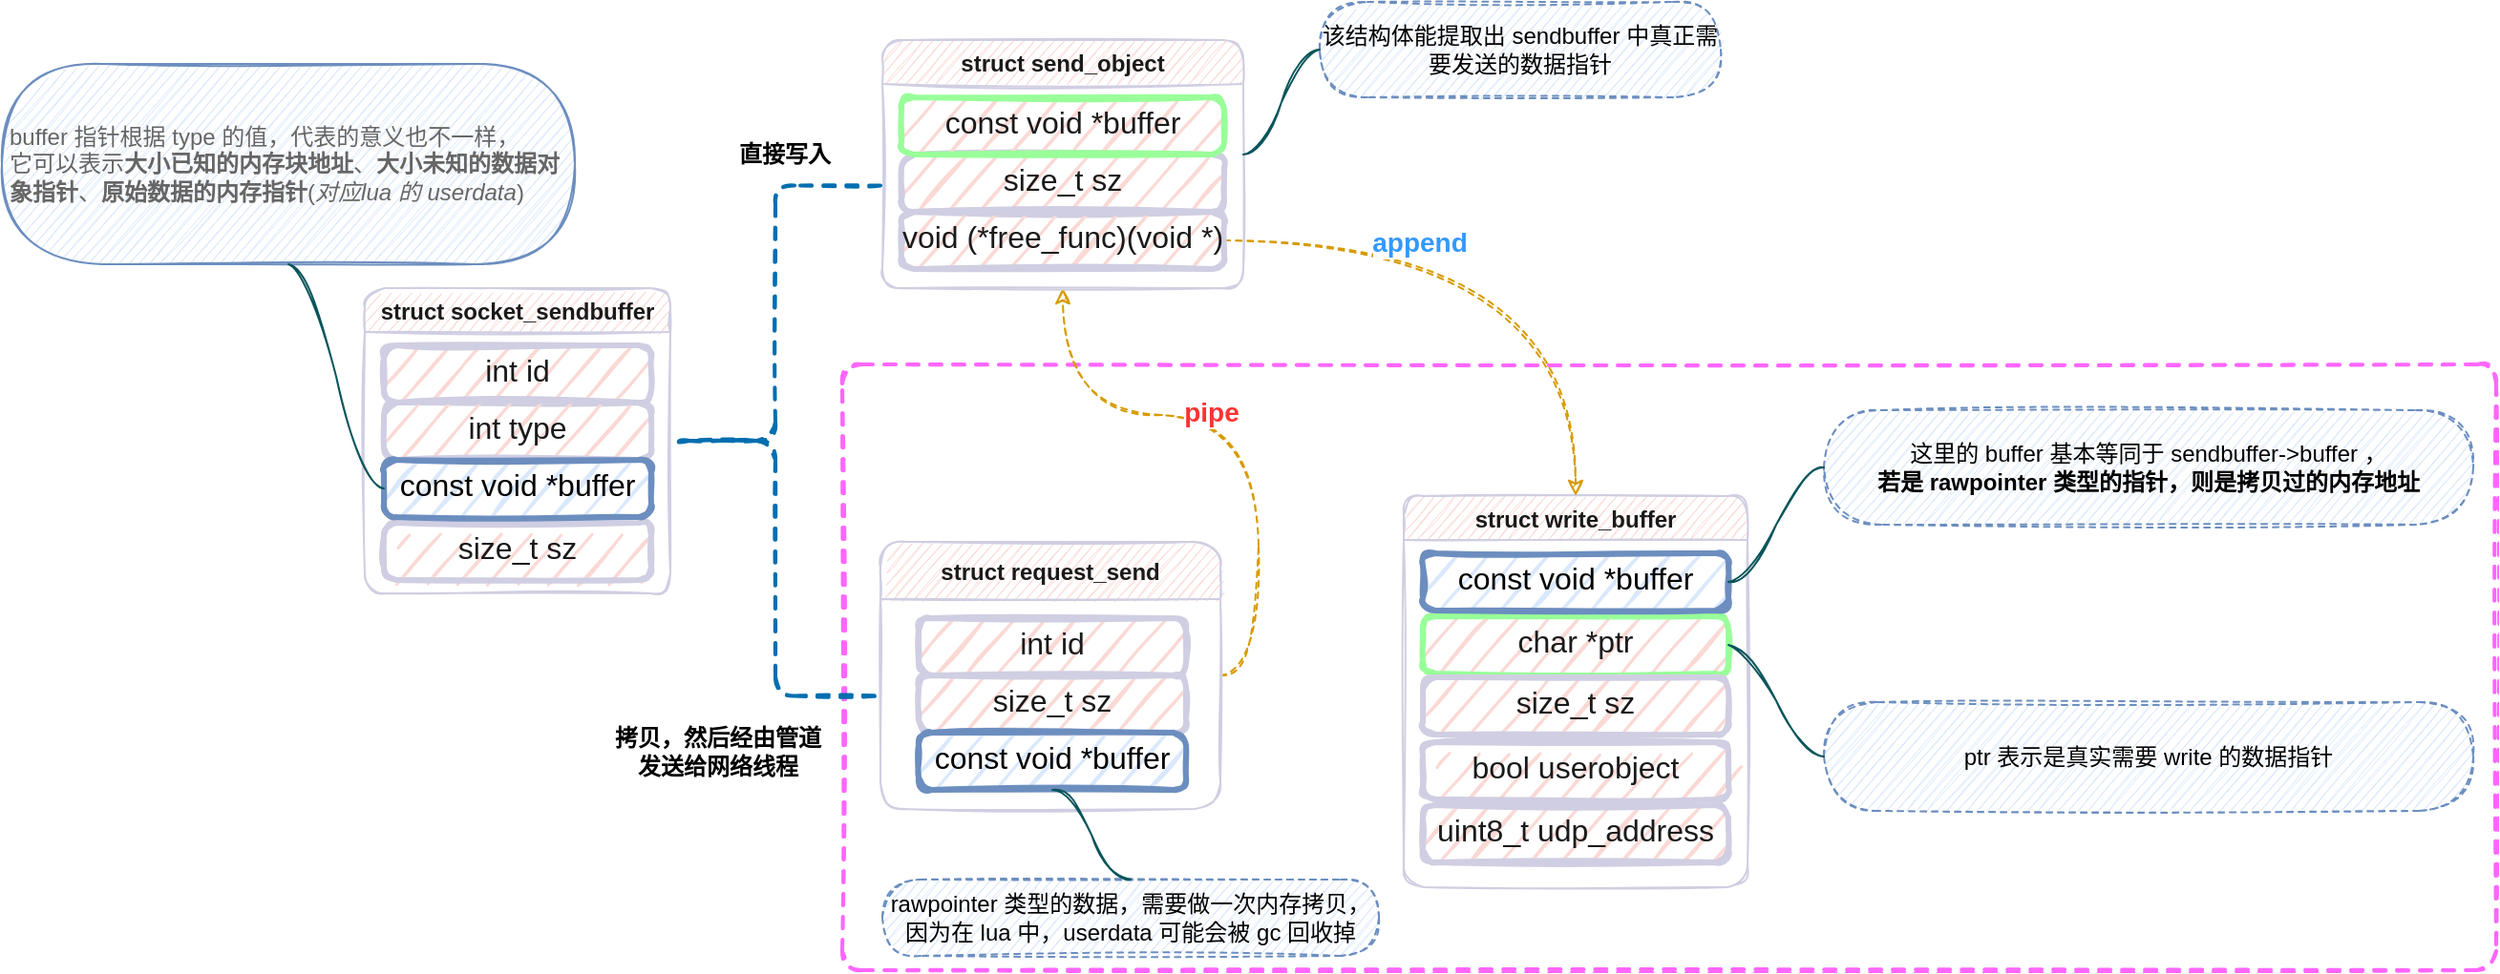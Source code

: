<mxfile version="13.9.9" type="device"><diagram name="Page-1" id="c7558073-3199-34d8-9f00-42111426c3f3"><mxGraphModel dx="989" dy="1899" grid="1" gridSize="10" guides="1" tooltips="1" connect="1" arrows="1" fold="1" page="1" pageScale="1" pageWidth="826" pageHeight="1169" math="0" shadow="0"><root><mxCell id="0"/><mxCell id="1" parent="0"/><mxCell id="jDx_s9vcBl2GtgMNGPy5-6" value="" style="shape=mxgraph.mockup.containers.marginRect;rectMarginTop=10;strokeWidth=2;dashed=1;rounded=1;arcSize=5;recursiveResize=0;fillColor=none;sketch=1;strokeColor=#FF66FF;" vertex="1" parent="1"><mxGeometry x="510" y="110" width="866" height="327.5" as="geometry"/></mxCell><mxCell id="6" value="&lt;p style=&quot;margin: 4px 0px 0px ; text-align: center&quot;&gt;&lt;span style=&quot;font-size: 16px&quot;&gt;int id&lt;/span&gt;&lt;br&gt;&lt;/p&gt;&lt;p style=&quot;margin: 4px 0px 0px ; text-align: center&quot;&gt;&lt;br&gt;&lt;/p&gt;" style="verticalAlign=middle;align=center;overflow=fill;fontSize=12;fontFamily=Helvetica;html=1;fontStyle=0;strokeWidth=3;fillColor=#FAD9D5;arcSize=22;spacingTop=0;spacingBottom=0;rounded=1;strokeColor=#D0CEE2;fontColor=#1A1A1A;sketch=1;" parent="1" vertex="1"><mxGeometry x="270" y="110" width="140" height="30" as="geometry"/></mxCell><mxCell id="GGpCeuplIJQ4EV_8isBT-96" value="&lt;p style=&quot;margin: 4px 0px 0px ; text-align: center&quot;&gt;&lt;span style=&quot;font-size: 16px&quot;&gt;int type&lt;/span&gt;&lt;/p&gt;" style="verticalAlign=middle;align=center;overflow=fill;fontSize=12;fontFamily=Helvetica;html=1;fontStyle=0;strokeWidth=3;fillColor=#FAD9D5;arcSize=22;spacingTop=0;spacingBottom=0;rounded=1;strokeColor=#D0CEE2;fontColor=#1A1A1A;sketch=1;" parent="1" vertex="1"><mxGeometry x="270" y="140" width="140" height="30" as="geometry"/></mxCell><mxCell id="GGpCeuplIJQ4EV_8isBT-98" value="&lt;p style=&quot;margin: 4px 0px 0px ; text-align: center&quot;&gt;&lt;span style=&quot;font-size: 16px&quot;&gt;size_t sz&lt;/span&gt;&lt;/p&gt;" style="verticalAlign=middle;align=center;overflow=fill;fontSize=12;fontFamily=Helvetica;html=1;fontStyle=0;strokeWidth=3;fillColor=#FAD9D5;arcSize=22;spacingTop=0;spacingBottom=0;rounded=1;strokeColor=#D0CEE2;fontColor=#1A1A1A;sketch=1;" parent="1" vertex="1"><mxGeometry x="270" y="203" width="140" height="30" as="geometry"/></mxCell><mxCell id="GGpCeuplIJQ4EV_8isBT-101" value="&lt;font color=&quot;#666666&quot;&gt;buffer 指针根据 type 的值，代表的意义也不一样，&lt;br&gt;它可以表示&lt;b&gt;大小已知的内存块地址&lt;/b&gt;、&lt;b&gt;大小未知的数据对象指针&lt;/b&gt;、&lt;b&gt;原始数据的内存指针&lt;/b&gt;(&lt;i&gt;对应lua 的 userdata&lt;/i&gt;)&lt;br&gt;&lt;/font&gt;" style="whiteSpace=wrap;html=1;arcSize=50;align=left;verticalAlign=middle;strokeWidth=1;autosize=0;spacing=4;treeFolding=0;treeMoving=1;newEdgeStyle={&quot;edgeStyle&quot;:&quot;entityRelationEdgeStyle&quot;,&quot;startArrow&quot;:&quot;none&quot;,&quot;endArrow&quot;:&quot;none&quot;,&quot;segment&quot;:10,&quot;curved&quot;:1};fontSize=12;rounded=1;fillColor=#dae8fc;strokeColor=#6c8ebf;rotatable=1;resizable=1;movable=1;expand=1;editable=1;recursiveResize=1;allowArrows=1;imageAspect=1;sketch=1;" parent="1" vertex="1"><mxGeometry x="70" y="-37.5" width="300" height="105" as="geometry"/></mxCell><mxCell id="GGpCeuplIJQ4EV_8isBT-103" value="&lt;p style=&quot;margin: 4px 0px 0px ; text-align: center&quot;&gt;&lt;span style=&quot;font-size: 16px&quot;&gt;int id&lt;/span&gt;&lt;/p&gt;" style="verticalAlign=middle;align=center;overflow=fill;fontSize=12;fontFamily=Helvetica;html=1;fontStyle=0;strokeWidth=3;fillColor=#FAD9D5;arcSize=22;spacingTop=0;spacingBottom=0;rounded=1;strokeColor=#D0CEE2;fontColor=#1A1A1A;sketch=1;" parent="1" vertex="1"><mxGeometry x="550" y="253" width="140" height="30" as="geometry"/></mxCell><mxCell id="GGpCeuplIJQ4EV_8isBT-104" value="&lt;p style=&quot;margin: 4px 0px 0px ; text-align: center&quot;&gt;&lt;span style=&quot;font-size: 16px&quot;&gt;size_t sz&lt;/span&gt;&lt;/p&gt;" style="verticalAlign=middle;align=center;overflow=fill;fontSize=12;fontFamily=Helvetica;html=1;fontStyle=0;strokeWidth=3;fillColor=#FAD9D5;arcSize=22;spacingTop=0;spacingBottom=0;rounded=1;strokeColor=#D0CEE2;fontColor=#1A1A1A;sketch=1;" parent="1" vertex="1"><mxGeometry x="550" y="283" width="140" height="30" as="geometry"/></mxCell><mxCell id="GGpCeuplIJQ4EV_8isBT-105" value="&lt;p style=&quot;margin: 4px 0px 0px ; text-align: center&quot;&gt;&lt;span style=&quot;font-size: 16px&quot;&gt;const void *buffer&lt;/span&gt;&lt;/p&gt;" style="verticalAlign=middle;align=center;overflow=fill;fontSize=12;fontFamily=Helvetica;html=1;fontStyle=0;strokeWidth=3;fillColor=#dae8fc;arcSize=22;spacingTop=0;spacingBottom=0;rounded=1;strokeColor=#6c8ebf;fontColor=#000000;sketch=1;" parent="1" vertex="1"><mxGeometry x="550" y="313" width="140" height="30" as="geometry"/></mxCell><mxCell id="GGpCeuplIJQ4EV_8isBT-107" value="struct socket_sendbuffer" style="swimlane;rounded=1;strokeColor=#D0CEE2;fillColor=#FAD9D5;fontColor=#1A1A1A;startSize=23;sketch=1;" parent="1" vertex="1"><mxGeometry x="260" y="80" width="160" height="160" as="geometry"/></mxCell><mxCell id="BjJzjQPe2ZxBbN9Rc6Wm-28" style="edgeStyle=orthogonalEdgeStyle;curved=1;rounded=0;sketch=1;orthogonalLoop=1;jettySize=auto;html=1;exitX=1;exitY=0.5;exitDx=0;exitDy=0;entryX=0.5;entryY=1;entryDx=0;entryDy=0;strokeColor=#d79b00;gradientColor=#ffa500;fillColor=#ffcd28;dashed=1;" parent="1" source="GGpCeuplIJQ4EV_8isBT-108" target="BjJzjQPe2ZxBbN9Rc6Wm-11" edge="1"><mxGeometry relative="1" as="geometry"/></mxCell><mxCell id="BjJzjQPe2ZxBbN9Rc6Wm-35" value="&lt;b&gt;&lt;font style=&quot;font-size: 14px&quot; color=&quot;#ff3333&quot;&gt;pipe&lt;/font&gt;&lt;/b&gt;" style="edgeLabel;html=1;align=center;verticalAlign=middle;resizable=0;points=[];" parent="BjJzjQPe2ZxBbN9Rc6Wm-28" vertex="1" connectable="0"><mxGeometry x="0.121" y="-2" relative="1" as="geometry"><mxPoint x="1" as="offset"/></mxGeometry></mxCell><mxCell id="GGpCeuplIJQ4EV_8isBT-108" value="struct request_send" style="swimlane;rounded=1;strokeColor=#D0CEE2;fillColor=#FAD9D5;fontColor=#1A1A1A;startSize=30;sketch=1;" parent="1" vertex="1"><mxGeometry x="530" y="213" width="178" height="140" as="geometry"/></mxCell><mxCell id="GGpCeuplIJQ4EV_8isBT-112" value="" style="shape=curlyBracket;whiteSpace=wrap;html=1;rounded=1;dashed=1;strokeColor=#006EAF;fillColor=#1ba1e2;size=0.5;fontColor=#ffffff;strokeWidth=2;sketch=1;" parent="1" vertex="1"><mxGeometry x="420" y="26.25" width="110" height="267.5" as="geometry"/></mxCell><mxCell id="GGpCeuplIJQ4EV_8isBT-123" value="&lt;p style=&quot;margin: 4px 0px 0px ; text-align: center&quot;&gt;&lt;span style=&quot;font-size: 16px&quot;&gt;char *ptr&lt;/span&gt;&lt;/p&gt;" style="verticalAlign=middle;align=center;overflow=fill;fontSize=12;fontFamily=Helvetica;html=1;fontStyle=0;strokeWidth=3;fillColor=#FAD9D5;arcSize=22;spacingTop=0;spacingBottom=0;rounded=1;strokeColor=#99FF99;fontColor=#1A1A1A;sketch=1;" parent="1" vertex="1"><mxGeometry x="814" y="252" width="160" height="30" as="geometry"/></mxCell><mxCell id="GGpCeuplIJQ4EV_8isBT-124" value="&lt;p style=&quot;margin: 4px 0px 0px ; text-align: center&quot;&gt;&lt;span style=&quot;font-size: 16px&quot;&gt;size_t sz&lt;/span&gt;&lt;/p&gt;" style="verticalAlign=middle;align=center;overflow=fill;fontSize=12;fontFamily=Helvetica;html=1;fontStyle=0;strokeWidth=3;fillColor=#FAD9D5;arcSize=22;spacingTop=0;spacingBottom=0;rounded=1;strokeColor=#D0CEE2;sketch=1;fontColor=#1A1A1A;" parent="1" vertex="1"><mxGeometry x="814" y="284" width="160" height="30" as="geometry"/></mxCell><mxCell id="GGpCeuplIJQ4EV_8isBT-126" value="struct write_buffer" style="swimlane;rounded=1;strokeColor=#D0CEE2;fillColor=#FAD9D5;fontColor=#1A1A1A;startSize=23;sketch=1;" parent="1" vertex="1"><mxGeometry x="804" y="189" width="180" height="205" as="geometry"/></mxCell><mxCell id="GGpCeuplIJQ4EV_8isBT-125" value="&lt;p style=&quot;margin: 4px 0px 0px ; text-align: center&quot;&gt;&lt;span style=&quot;font-size: 16px&quot;&gt;bool userobject&lt;/span&gt;&lt;br&gt;&lt;/p&gt;" style="verticalAlign=middle;align=center;overflow=fill;fontSize=12;fontFamily=Helvetica;html=1;fontStyle=0;strokeWidth=3;fillColor=#FAD9D5;arcSize=22;spacingTop=0;spacingBottom=0;rounded=1;strokeColor=#D0CEE2;fontColor=#1A1A1A;sketch=1;" parent="GGpCeuplIJQ4EV_8isBT-126" vertex="1"><mxGeometry x="10" y="129" width="160" height="30" as="geometry"/></mxCell><mxCell id="GGpCeuplIJQ4EV_8isBT-128" value="ptr 表示是真实需要 write 的数据指针" style="whiteSpace=wrap;rounded=1;arcSize=50;align=center;verticalAlign=middle;strokeWidth=1;autosize=1;spacing=4;treeFolding=1;treeMoving=1;newEdgeStyle={&quot;edgeStyle&quot;:&quot;entityRelationEdgeStyle&quot;,&quot;startArrow&quot;:&quot;none&quot;,&quot;endArrow&quot;:&quot;none&quot;,&quot;segment&quot;:10,&quot;curved&quot;:1};dashed=1;fillColor=#dae8fc;html=1;overflow=visible;expand=0;strokeColor=#6c8ebf;sketch=1;" parent="1" vertex="1"><mxGeometry x="1024" y="297" width="340" height="57" as="geometry"/></mxCell><mxCell id="GGpCeuplIJQ4EV_8isBT-129" value="" style="edgeStyle=entityRelationEdgeStyle;startArrow=none;endArrow=none;segment=10;curved=1;strokeColor=#09555B;fontColor=#1A1A1A;sketch=1;exitX=1;exitY=0.5;exitDx=0;exitDy=0;entryX=0;entryY=0.5;entryDx=0;entryDy=0;" parent="1" source="GGpCeuplIJQ4EV_8isBT-123" target="GGpCeuplIJQ4EV_8isBT-128" edge="1"><mxGeometry relative="1" as="geometry"><mxPoint x="974" y="289" as="sourcePoint"/><mxPoint x="1014" y="234" as="targetPoint"/></mxGeometry></mxCell><mxCell id="BjJzjQPe2ZxBbN9Rc6Wm-8" value="&lt;p style=&quot;margin: 4px 0px 0px ; text-align: center&quot;&gt;&lt;span style=&quot;font-size: 16px&quot;&gt;size_t sz&lt;/span&gt;&lt;br&gt;&lt;/p&gt;" style="verticalAlign=middle;align=center;overflow=fill;fontSize=12;fontFamily=Helvetica;html=1;fontStyle=0;strokeWidth=3;fillColor=#FAD9D5;arcSize=22;spacingTop=0;spacingBottom=0;rounded=1;strokeColor=#D0CEE2;fontColor=#1A1A1A;sketch=1;" parent="1" vertex="1"><mxGeometry x="541" y="10" width="169" height="30" as="geometry"/></mxCell><mxCell id="BjJzjQPe2ZxBbN9Rc6Wm-25" style="edgeStyle=orthogonalEdgeStyle;curved=1;rounded=0;sketch=1;orthogonalLoop=1;jettySize=auto;html=1;strokeColor=#d79b00;gradientColor=#ffa500;fillColor=#ffcd28;dashed=1;" parent="1" source="BjJzjQPe2ZxBbN9Rc6Wm-9" target="GGpCeuplIJQ4EV_8isBT-126" edge="1"><mxGeometry relative="1" as="geometry"><mxPoint x="770" y="55" as="targetPoint"/></mxGeometry></mxCell><mxCell id="BjJzjQPe2ZxBbN9Rc6Wm-36" value="append" style="edgeLabel;html=1;align=center;verticalAlign=middle;resizable=0;points=[];fontSize=14;fontStyle=1;fontColor=#3399FF;" parent="BjJzjQPe2ZxBbN9Rc6Wm-25" vertex="1" connectable="0"><mxGeometry x="-0.363" y="-1" relative="1" as="geometry"><mxPoint as="offset"/></mxGeometry></mxCell><mxCell id="BjJzjQPe2ZxBbN9Rc6Wm-9" value="&lt;p style=&quot;margin: 4px 0px 0px ; text-align: center&quot;&gt;&lt;span style=&quot;font-size: 16px&quot;&gt;void (*free_func)(void *)&lt;/span&gt;&lt;/p&gt;" style="verticalAlign=middle;align=center;overflow=fill;fontSize=12;fontFamily=Helvetica;html=1;fontStyle=0;strokeWidth=3;fillColor=#FAD9D5;arcSize=22;spacingTop=0;spacingBottom=0;rounded=1;strokeColor=#D0CEE2;fontColor=#1A1A1A;sketch=1;" parent="1" vertex="1"><mxGeometry x="541" y="40" width="169" height="30" as="geometry"/></mxCell><mxCell id="BjJzjQPe2ZxBbN9Rc6Wm-11" value="struct send_object" style="swimlane;rounded=1;strokeColor=#D0CEE2;fillColor=#FAD9D5;fontColor=#1A1A1A;startSize=23;sketch=1;" parent="1" vertex="1"><mxGeometry x="531" y="-50" width="189" height="130" as="geometry"/></mxCell><mxCell id="BjJzjQPe2ZxBbN9Rc6Wm-6" value="直接写入" style="text;html=1;strokeColor=none;align=center;verticalAlign=middle;whiteSpace=wrap;rounded=0;fontStyle=1;sketch=1;" parent="1" vertex="1"><mxGeometry x="450" width="60" height="20" as="geometry"/></mxCell><mxCell id="BjJzjQPe2ZxBbN9Rc6Wm-16" value="该结构体能提取出 sendbuffer 中真正需要发送的数据指针" style="whiteSpace=wrap;rounded=1;arcSize=50;align=center;verticalAlign=middle;strokeWidth=1;autosize=0;spacing=4;treeFolding=1;treeMoving=1;newEdgeStyle={&quot;edgeStyle&quot;:&quot;entityRelationEdgeStyle&quot;,&quot;startArrow&quot;:&quot;none&quot;,&quot;endArrow&quot;:&quot;none&quot;,&quot;segment&quot;:10,&quot;curved&quot;:1};dashed=1;fillColor=#dae8fc;html=1;overflow=block;expand=0;strokeColor=#6c8ebf;sketchStyle=rough;noLabel=0;recursiveResize=0;labelPadding=0;sketch=1;" parent="1" vertex="1"><mxGeometry x="760" y="-70" width="210" height="50" as="geometry"/></mxCell><mxCell id="BjJzjQPe2ZxBbN9Rc6Wm-17" value="" style="edgeStyle=entityRelationEdgeStyle;startArrow=none;endArrow=none;segment=10;curved=1;strokeColor=#09555B;fontColor=#1A1A1A;sketch=1;" parent="1" target="BjJzjQPe2ZxBbN9Rc6Wm-16" edge="1"><mxGeometry relative="1" as="geometry"><mxPoint x="720" y="10" as="sourcePoint"/></mxGeometry></mxCell><mxCell id="BjJzjQPe2ZxBbN9Rc6Wm-18" value="拷贝，然后经由管道发送给网络线程&lt;br&gt;" style="text;html=1;strokeColor=none;align=center;verticalAlign=middle;whiteSpace=wrap;rounded=0;fontStyle=1;sketch=1;" parent="1" vertex="1"><mxGeometry x="390" y="313" width="110" height="20" as="geometry"/></mxCell><mxCell id="BjJzjQPe2ZxBbN9Rc6Wm-7" value="&lt;p style=&quot;margin: 4px 0px 0px ; text-align: center&quot;&gt;&lt;span style=&quot;font-size: 16px&quot;&gt;const void *buffer&lt;/span&gt;&lt;/p&gt;" style="verticalAlign=middle;align=center;overflow=fill;fontSize=12;fontFamily=Helvetica;html=1;fontStyle=0;strokeWidth=3;fillColor=#FAD9D5;arcSize=22;spacingTop=0;spacingBottom=0;rounded=1;fontColor=#1A1A1A;strokeColor=#99FF99;sketch=1;" parent="1" vertex="1"><mxGeometry x="541" y="-20" width="169" height="30" as="geometry"/></mxCell><mxCell id="GGpCeuplIJQ4EV_8isBT-97" value="&lt;p style=&quot;margin: 4px 0px 0px ; text-align: center&quot;&gt;&lt;span style=&quot;font-size: 16px&quot;&gt;const void *buffer&lt;/span&gt;&lt;/p&gt;" style="verticalAlign=middle;align=center;overflow=fill;fontSize=12;fontFamily=Helvetica;html=1;fontStyle=0;strokeWidth=3;fillColor=#dae8fc;arcSize=22;spacingTop=0;spacingBottom=0;rounded=1;strokeColor=#6c8ebf;fontColor=#000000;sketch=1;" parent="1" vertex="1"><mxGeometry x="270" y="170" width="140" height="30" as="geometry"/></mxCell><mxCell id="BjJzjQPe2ZxBbN9Rc6Wm-20" value="&lt;p style=&quot;margin: 4px 0px 0px ; text-align: center&quot;&gt;&lt;span style=&quot;font-size: 16px&quot;&gt;uint8_t udp_address&lt;/span&gt;&lt;br&gt;&lt;/p&gt;" style="verticalAlign=middle;align=center;overflow=fill;fontSize=12;fontFamily=Helvetica;html=1;fontStyle=0;strokeWidth=3;fillColor=#FAD9D5;arcSize=22;spacingTop=0;spacingBottom=0;rounded=1;strokeColor=#D0CEE2;fontColor=#1A1A1A;sketch=1;" parent="1" vertex="1"><mxGeometry x="814" y="351" width="160" height="30" as="geometry"/></mxCell><mxCell id="GGpCeuplIJQ4EV_8isBT-122" value="&lt;p style=&quot;margin: 4px 0px 0px ; text-align: center&quot;&gt;&lt;span style=&quot;font-size: 16px&quot;&gt;const void *buffer&lt;/span&gt;&lt;/p&gt;" style="verticalAlign=middle;align=center;overflow=fill;fontSize=12;fontFamily=Helvetica;html=1;fontStyle=0;strokeWidth=3;fillColor=#dae8fc;arcSize=22;spacingTop=0;spacingBottom=0;rounded=1;strokeColor=#6c8ebf;fontColor=#000000;sketch=1;" parent="1" vertex="1"><mxGeometry x="814" y="219" width="160" height="30" as="geometry"/></mxCell><mxCell id="BjJzjQPe2ZxBbN9Rc6Wm-30" value="这里的 buffer 基本等同于 sendbuffer-&amp;gt;buffer ，&lt;br&gt;&lt;b&gt;若是 rawpointer 类型的指针，则是拷贝过的内存地址&lt;/b&gt;" style="whiteSpace=wrap;rounded=1;arcSize=50;align=center;verticalAlign=middle;strokeWidth=1;autosize=0;spacing=4;treeFolding=1;treeMoving=1;newEdgeStyle={&quot;edgeStyle&quot;:&quot;entityRelationEdgeStyle&quot;,&quot;startArrow&quot;:&quot;none&quot;,&quot;endArrow&quot;:&quot;none&quot;,&quot;segment&quot;:10,&quot;curved&quot;:1};dashed=1;fillColor=#dae8fc;html=1;overflow=visible;expand=0;strokeColor=#6c8ebf;sketch=1;resizable=1;" parent="1" vertex="1"><mxGeometry x="1024" y="144" width="340" height="60" as="geometry"/></mxCell><mxCell id="BjJzjQPe2ZxBbN9Rc6Wm-31" value="" style="edgeStyle=entityRelationEdgeStyle;startArrow=none;endArrow=none;segment=10;curved=1;strokeColor=#09555B;fontColor=#1A1A1A;sketch=1;exitX=1;exitY=0.5;exitDx=0;exitDy=0;entryX=0;entryY=0.5;entryDx=0;entryDy=0;" parent="1" source="GGpCeuplIJQ4EV_8isBT-122" target="BjJzjQPe2ZxBbN9Rc6Wm-30" edge="1"><mxGeometry relative="1" as="geometry"><mxPoint x="994" y="119" as="sourcePoint"/><mxPoint x="1044" y="189" as="targetPoint"/></mxGeometry></mxCell><mxCell id="BjJzjQPe2ZxBbN9Rc6Wm-33" value="rawpointer 类型的数据，需要做一次内存拷贝，因为在 lua 中，userdata 可能会被 gc 回收掉&lt;br&gt;" style="whiteSpace=wrap;rounded=1;arcSize=50;align=center;verticalAlign=middle;strokeWidth=1;autosize=0;spacing=4;treeFolding=1;treeMoving=1;newEdgeStyle={&quot;edgeStyle&quot;:&quot;entityRelationEdgeStyle&quot;,&quot;startArrow&quot;:&quot;none&quot;,&quot;endArrow&quot;:&quot;none&quot;,&quot;segment&quot;:10,&quot;curved&quot;:1};dashed=1;fillColor=#dae8fc;html=1;overflow=block;expand=0;strokeColor=#6c8ebf;sketchStyle=rough;noLabel=0;recursiveResize=0;labelPadding=0;sketch=1;" parent="1" vertex="1"><mxGeometry x="531" y="390" width="260" height="40" as="geometry"/></mxCell><mxCell id="BjJzjQPe2ZxBbN9Rc6Wm-34" value="" style="edgeStyle=entityRelationEdgeStyle;startArrow=none;endArrow=none;segment=10;curved=1;strokeColor=#09555B;fontColor=#1A1A1A;sketch=1;exitX=0.5;exitY=1;exitDx=0;exitDy=0;entryX=0.5;entryY=0;entryDx=0;entryDy=0;" parent="1" source="GGpCeuplIJQ4EV_8isBT-105" target="BjJzjQPe2ZxBbN9Rc6Wm-33" edge="1"><mxGeometry relative="1" as="geometry"><mxPoint x="610" y="370" as="sourcePoint"/></mxGeometry></mxCell><mxCell id="BjJzjQPe2ZxBbN9Rc6Wm-38" value="" style="edgeStyle=entityRelationEdgeStyle;startArrow=none;endArrow=none;segment=10;curved=1;strokeColor=#09555B;fontColor=#1A1A1A;sketch=1;exitX=0.5;exitY=1;exitDx=0;exitDy=0;entryX=0;entryY=0.5;entryDx=0;entryDy=0;" parent="1" source="GGpCeuplIJQ4EV_8isBT-101" target="GGpCeuplIJQ4EV_8isBT-97" edge="1"><mxGeometry relative="1" as="geometry"><mxPoint x="150" y="105" as="sourcePoint"/><mxPoint x="191" y="152" as="targetPoint"/></mxGeometry></mxCell></root></mxGraphModel></diagram></mxfile>